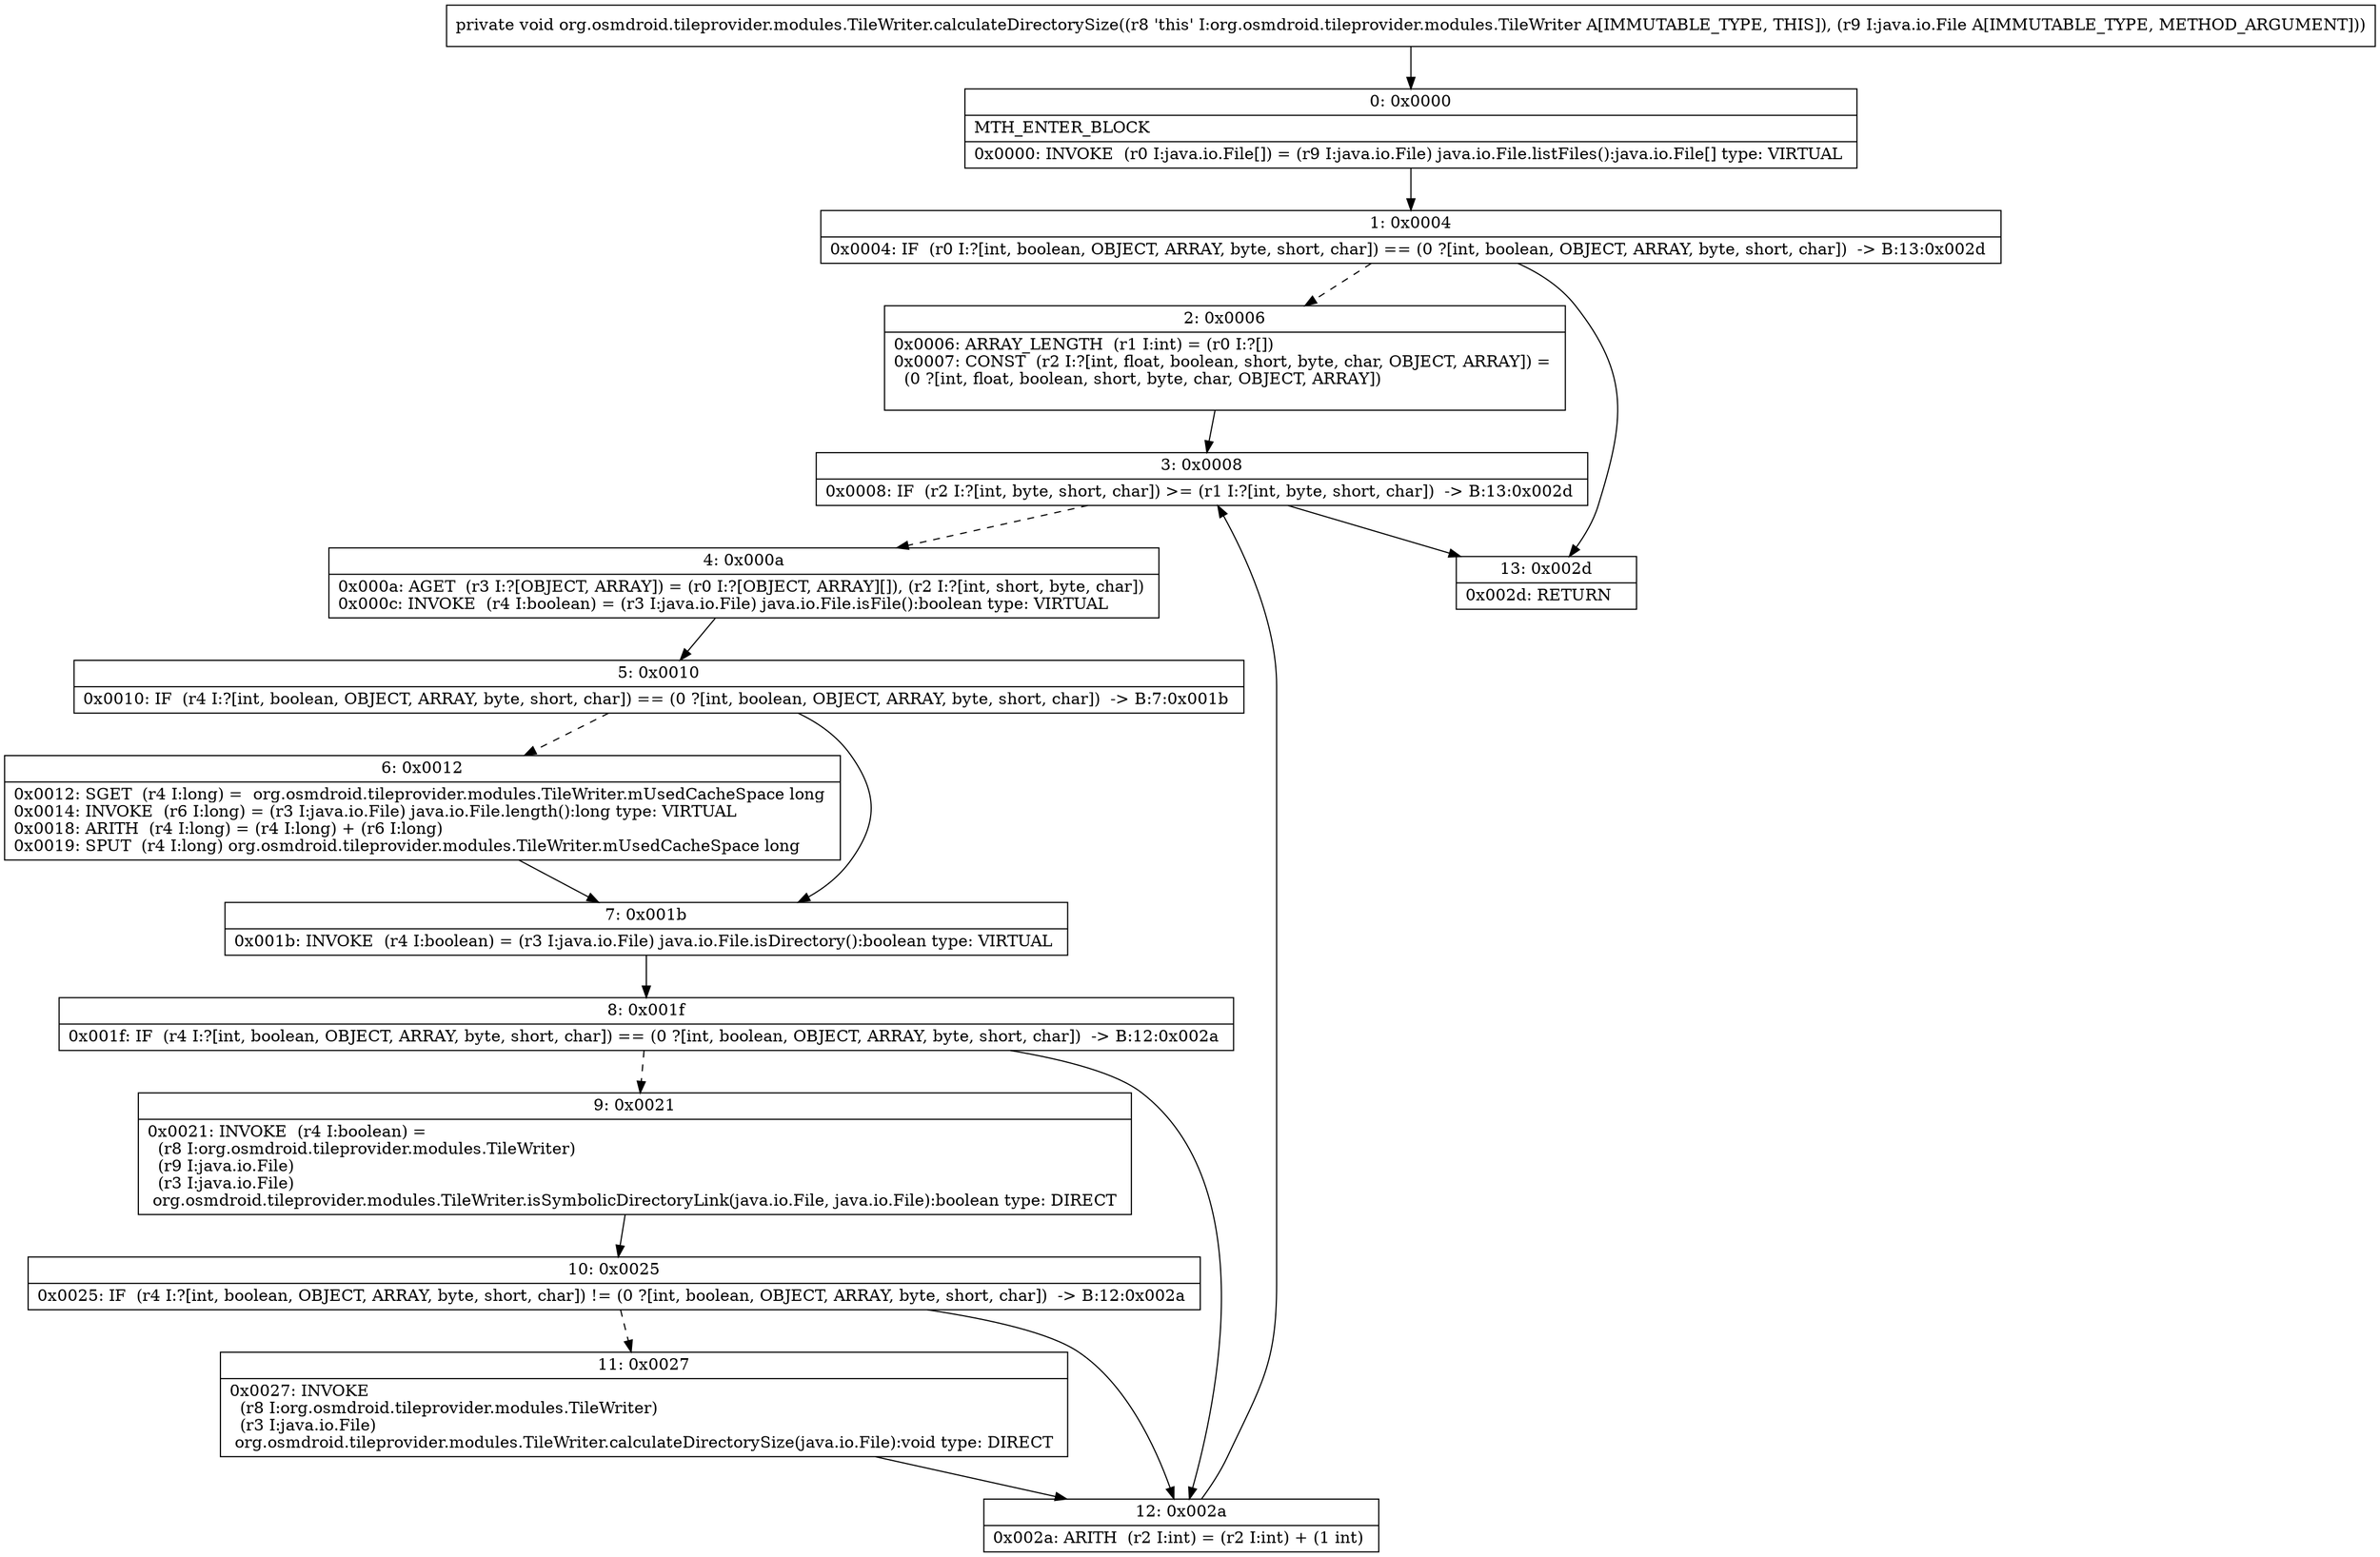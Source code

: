 digraph "CFG fororg.osmdroid.tileprovider.modules.TileWriter.calculateDirectorySize(Ljava\/io\/File;)V" {
Node_0 [shape=record,label="{0\:\ 0x0000|MTH_ENTER_BLOCK\l|0x0000: INVOKE  (r0 I:java.io.File[]) = (r9 I:java.io.File) java.io.File.listFiles():java.io.File[] type: VIRTUAL \l}"];
Node_1 [shape=record,label="{1\:\ 0x0004|0x0004: IF  (r0 I:?[int, boolean, OBJECT, ARRAY, byte, short, char]) == (0 ?[int, boolean, OBJECT, ARRAY, byte, short, char])  \-\> B:13:0x002d \l}"];
Node_2 [shape=record,label="{2\:\ 0x0006|0x0006: ARRAY_LENGTH  (r1 I:int) = (r0 I:?[]) \l0x0007: CONST  (r2 I:?[int, float, boolean, short, byte, char, OBJECT, ARRAY]) = \l  (0 ?[int, float, boolean, short, byte, char, OBJECT, ARRAY])\l \l}"];
Node_3 [shape=record,label="{3\:\ 0x0008|0x0008: IF  (r2 I:?[int, byte, short, char]) \>= (r1 I:?[int, byte, short, char])  \-\> B:13:0x002d \l}"];
Node_4 [shape=record,label="{4\:\ 0x000a|0x000a: AGET  (r3 I:?[OBJECT, ARRAY]) = (r0 I:?[OBJECT, ARRAY][]), (r2 I:?[int, short, byte, char]) \l0x000c: INVOKE  (r4 I:boolean) = (r3 I:java.io.File) java.io.File.isFile():boolean type: VIRTUAL \l}"];
Node_5 [shape=record,label="{5\:\ 0x0010|0x0010: IF  (r4 I:?[int, boolean, OBJECT, ARRAY, byte, short, char]) == (0 ?[int, boolean, OBJECT, ARRAY, byte, short, char])  \-\> B:7:0x001b \l}"];
Node_6 [shape=record,label="{6\:\ 0x0012|0x0012: SGET  (r4 I:long) =  org.osmdroid.tileprovider.modules.TileWriter.mUsedCacheSpace long \l0x0014: INVOKE  (r6 I:long) = (r3 I:java.io.File) java.io.File.length():long type: VIRTUAL \l0x0018: ARITH  (r4 I:long) = (r4 I:long) + (r6 I:long) \l0x0019: SPUT  (r4 I:long) org.osmdroid.tileprovider.modules.TileWriter.mUsedCacheSpace long \l}"];
Node_7 [shape=record,label="{7\:\ 0x001b|0x001b: INVOKE  (r4 I:boolean) = (r3 I:java.io.File) java.io.File.isDirectory():boolean type: VIRTUAL \l}"];
Node_8 [shape=record,label="{8\:\ 0x001f|0x001f: IF  (r4 I:?[int, boolean, OBJECT, ARRAY, byte, short, char]) == (0 ?[int, boolean, OBJECT, ARRAY, byte, short, char])  \-\> B:12:0x002a \l}"];
Node_9 [shape=record,label="{9\:\ 0x0021|0x0021: INVOKE  (r4 I:boolean) = \l  (r8 I:org.osmdroid.tileprovider.modules.TileWriter)\l  (r9 I:java.io.File)\l  (r3 I:java.io.File)\l org.osmdroid.tileprovider.modules.TileWriter.isSymbolicDirectoryLink(java.io.File, java.io.File):boolean type: DIRECT \l}"];
Node_10 [shape=record,label="{10\:\ 0x0025|0x0025: IF  (r4 I:?[int, boolean, OBJECT, ARRAY, byte, short, char]) != (0 ?[int, boolean, OBJECT, ARRAY, byte, short, char])  \-\> B:12:0x002a \l}"];
Node_11 [shape=record,label="{11\:\ 0x0027|0x0027: INVOKE  \l  (r8 I:org.osmdroid.tileprovider.modules.TileWriter)\l  (r3 I:java.io.File)\l org.osmdroid.tileprovider.modules.TileWriter.calculateDirectorySize(java.io.File):void type: DIRECT \l}"];
Node_12 [shape=record,label="{12\:\ 0x002a|0x002a: ARITH  (r2 I:int) = (r2 I:int) + (1 int) \l}"];
Node_13 [shape=record,label="{13\:\ 0x002d|0x002d: RETURN   \l}"];
MethodNode[shape=record,label="{private void org.osmdroid.tileprovider.modules.TileWriter.calculateDirectorySize((r8 'this' I:org.osmdroid.tileprovider.modules.TileWriter A[IMMUTABLE_TYPE, THIS]), (r9 I:java.io.File A[IMMUTABLE_TYPE, METHOD_ARGUMENT])) }"];
MethodNode -> Node_0;
Node_0 -> Node_1;
Node_1 -> Node_2[style=dashed];
Node_1 -> Node_13;
Node_2 -> Node_3;
Node_3 -> Node_4[style=dashed];
Node_3 -> Node_13;
Node_4 -> Node_5;
Node_5 -> Node_6[style=dashed];
Node_5 -> Node_7;
Node_6 -> Node_7;
Node_7 -> Node_8;
Node_8 -> Node_9[style=dashed];
Node_8 -> Node_12;
Node_9 -> Node_10;
Node_10 -> Node_11[style=dashed];
Node_10 -> Node_12;
Node_11 -> Node_12;
Node_12 -> Node_3;
}


